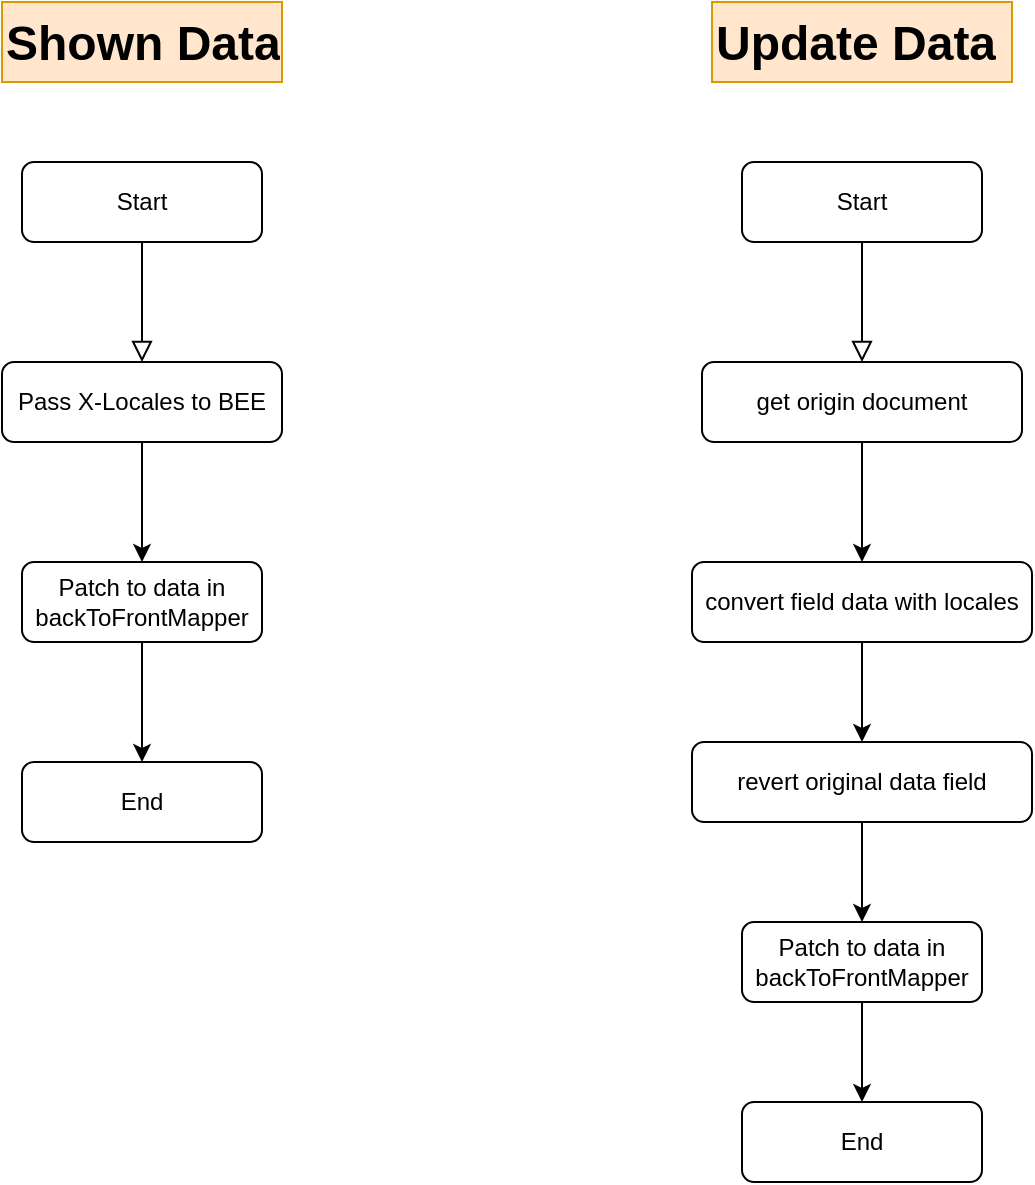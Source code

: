 <mxfile version="28.2.5">
  <diagram id="C5RBs43oDa-KdzZeNtuy" name="Page-1">
    <mxGraphModel dx="1234" dy="708" grid="1" gridSize="10" guides="1" tooltips="1" connect="1" arrows="1" fold="1" page="1" pageScale="1" pageWidth="827" pageHeight="1169" math="0" shadow="0">
      <root>
        <mxCell id="WIyWlLk6GJQsqaUBKTNV-0" />
        <mxCell id="WIyWlLk6GJQsqaUBKTNV-1" parent="WIyWlLk6GJQsqaUBKTNV-0" />
        <mxCell id="WIyWlLk6GJQsqaUBKTNV-2" value="" style="rounded=0;html=1;jettySize=auto;orthogonalLoop=1;fontSize=11;endArrow=block;endFill=0;endSize=8;strokeWidth=1;shadow=0;labelBackgroundColor=none;edgeStyle=orthogonalEdgeStyle;" parent="WIyWlLk6GJQsqaUBKTNV-1" source="WIyWlLk6GJQsqaUBKTNV-3" target="WIyWlLk6GJQsqaUBKTNV-7" edge="1">
          <mxGeometry relative="1" as="geometry">
            <mxPoint x="220" y="170" as="targetPoint" />
            <Array as="points" />
          </mxGeometry>
        </mxCell>
        <mxCell id="WIyWlLk6GJQsqaUBKTNV-3" value="Start" style="rounded=1;whiteSpace=wrap;html=1;fontSize=12;glass=0;strokeWidth=1;shadow=0;" parent="WIyWlLk6GJQsqaUBKTNV-1" vertex="1">
          <mxGeometry x="160" y="80" width="120" height="40" as="geometry" />
        </mxCell>
        <mxCell id="LxIwgNggHM6nwmTSBy8e-1" value="" style="edgeStyle=orthogonalEdgeStyle;rounded=0;orthogonalLoop=1;jettySize=auto;html=1;" edge="1" parent="WIyWlLk6GJQsqaUBKTNV-1" source="WIyWlLk6GJQsqaUBKTNV-7" target="LxIwgNggHM6nwmTSBy8e-0">
          <mxGeometry relative="1" as="geometry" />
        </mxCell>
        <mxCell id="WIyWlLk6GJQsqaUBKTNV-7" value="Pass X-Locales to BEE" style="rounded=1;whiteSpace=wrap;html=1;fontSize=12;glass=0;strokeWidth=1;shadow=0;" parent="WIyWlLk6GJQsqaUBKTNV-1" vertex="1">
          <mxGeometry x="150" y="180" width="140" height="40" as="geometry" />
        </mxCell>
        <mxCell id="WIyWlLk6GJQsqaUBKTNV-11" value="End" style="rounded=1;whiteSpace=wrap;html=1;fontSize=12;glass=0;strokeWidth=1;shadow=0;" parent="WIyWlLk6GJQsqaUBKTNV-1" vertex="1">
          <mxGeometry x="160" y="380" width="120" height="40" as="geometry" />
        </mxCell>
        <mxCell id="LxIwgNggHM6nwmTSBy8e-2" value="" style="edgeStyle=orthogonalEdgeStyle;rounded=0;orthogonalLoop=1;jettySize=auto;html=1;" edge="1" parent="WIyWlLk6GJQsqaUBKTNV-1" source="LxIwgNggHM6nwmTSBy8e-0" target="WIyWlLk6GJQsqaUBKTNV-11">
          <mxGeometry relative="1" as="geometry" />
        </mxCell>
        <mxCell id="LxIwgNggHM6nwmTSBy8e-0" value="Patch to data in backToFrontMapper" style="rounded=1;whiteSpace=wrap;html=1;fontSize=12;glass=0;strokeWidth=1;shadow=0;" vertex="1" parent="WIyWlLk6GJQsqaUBKTNV-1">
          <mxGeometry x="160" y="280" width="120" height="40" as="geometry" />
        </mxCell>
        <mxCell id="LxIwgNggHM6nwmTSBy8e-3" value="" style="rounded=0;html=1;jettySize=auto;orthogonalLoop=1;fontSize=11;endArrow=block;endFill=0;endSize=8;strokeWidth=1;shadow=0;labelBackgroundColor=none;edgeStyle=orthogonalEdgeStyle;" edge="1" parent="WIyWlLk6GJQsqaUBKTNV-1" source="LxIwgNggHM6nwmTSBy8e-4" target="LxIwgNggHM6nwmTSBy8e-6">
          <mxGeometry relative="1" as="geometry">
            <mxPoint x="580" y="170" as="targetPoint" />
            <Array as="points" />
          </mxGeometry>
        </mxCell>
        <mxCell id="LxIwgNggHM6nwmTSBy8e-4" value="Start" style="rounded=1;whiteSpace=wrap;html=1;fontSize=12;glass=0;strokeWidth=1;shadow=0;" vertex="1" parent="WIyWlLk6GJQsqaUBKTNV-1">
          <mxGeometry x="520" y="80" width="120" height="40" as="geometry" />
        </mxCell>
        <mxCell id="LxIwgNggHM6nwmTSBy8e-5" value="" style="edgeStyle=orthogonalEdgeStyle;rounded=0;orthogonalLoop=1;jettySize=auto;html=1;" edge="1" parent="WIyWlLk6GJQsqaUBKTNV-1" source="LxIwgNggHM6nwmTSBy8e-12" target="LxIwgNggHM6nwmTSBy8e-9">
          <mxGeometry relative="1" as="geometry">
            <mxPoint x="580" y="520" as="sourcePoint" />
          </mxGeometry>
        </mxCell>
        <mxCell id="LxIwgNggHM6nwmTSBy8e-11" value="" style="edgeStyle=orthogonalEdgeStyle;rounded=0;orthogonalLoop=1;jettySize=auto;html=1;" edge="1" parent="WIyWlLk6GJQsqaUBKTNV-1" source="LxIwgNggHM6nwmTSBy8e-6" target="LxIwgNggHM6nwmTSBy8e-10">
          <mxGeometry relative="1" as="geometry" />
        </mxCell>
        <mxCell id="LxIwgNggHM6nwmTSBy8e-6" value="get origin document" style="rounded=1;whiteSpace=wrap;html=1;fontSize=12;glass=0;strokeWidth=1;shadow=0;" vertex="1" parent="WIyWlLk6GJQsqaUBKTNV-1">
          <mxGeometry x="500" y="180" width="160" height="40" as="geometry" />
        </mxCell>
        <mxCell id="LxIwgNggHM6nwmTSBy8e-7" value="End" style="rounded=1;whiteSpace=wrap;html=1;fontSize=12;glass=0;strokeWidth=1;shadow=0;" vertex="1" parent="WIyWlLk6GJQsqaUBKTNV-1">
          <mxGeometry x="520" y="550" width="120" height="40" as="geometry" />
        </mxCell>
        <mxCell id="LxIwgNggHM6nwmTSBy8e-8" value="" style="edgeStyle=orthogonalEdgeStyle;rounded=0;orthogonalLoop=1;jettySize=auto;html=1;" edge="1" parent="WIyWlLk6GJQsqaUBKTNV-1" source="LxIwgNggHM6nwmTSBy8e-9" target="LxIwgNggHM6nwmTSBy8e-7">
          <mxGeometry relative="1" as="geometry" />
        </mxCell>
        <mxCell id="LxIwgNggHM6nwmTSBy8e-9" value="Patch to data in backToFrontMapper" style="rounded=1;whiteSpace=wrap;html=1;fontSize=12;glass=0;strokeWidth=1;shadow=0;" vertex="1" parent="WIyWlLk6GJQsqaUBKTNV-1">
          <mxGeometry x="520" y="460" width="120" height="40" as="geometry" />
        </mxCell>
        <mxCell id="LxIwgNggHM6nwmTSBy8e-13" style="edgeStyle=orthogonalEdgeStyle;rounded=0;orthogonalLoop=1;jettySize=auto;html=1;exitX=0.5;exitY=1;exitDx=0;exitDy=0;entryX=0.5;entryY=0;entryDx=0;entryDy=0;" edge="1" parent="WIyWlLk6GJQsqaUBKTNV-1" source="LxIwgNggHM6nwmTSBy8e-10" target="LxIwgNggHM6nwmTSBy8e-12">
          <mxGeometry relative="1" as="geometry" />
        </mxCell>
        <mxCell id="LxIwgNggHM6nwmTSBy8e-10" value="convert field data with locales" style="rounded=1;whiteSpace=wrap;html=1;fontSize=12;glass=0;strokeWidth=1;shadow=0;" vertex="1" parent="WIyWlLk6GJQsqaUBKTNV-1">
          <mxGeometry x="495" y="280" width="170" height="40" as="geometry" />
        </mxCell>
        <mxCell id="LxIwgNggHM6nwmTSBy8e-12" value="revert original data field" style="rounded=1;whiteSpace=wrap;html=1;fontSize=12;glass=0;strokeWidth=1;shadow=0;" vertex="1" parent="WIyWlLk6GJQsqaUBKTNV-1">
          <mxGeometry x="495" y="370" width="170" height="40" as="geometry" />
        </mxCell>
        <mxCell id="LxIwgNggHM6nwmTSBy8e-15" value="&lt;h1 style=&quot;margin-top: 0px;&quot;&gt;Shown Data&lt;/h1&gt;" style="text;html=1;whiteSpace=wrap;overflow=hidden;rounded=0;fillColor=#ffe6cc;strokeColor=#d79b00;" vertex="1" parent="WIyWlLk6GJQsqaUBKTNV-1">
          <mxGeometry x="150" width="140" height="40" as="geometry" />
        </mxCell>
        <mxCell id="LxIwgNggHM6nwmTSBy8e-16" value="&lt;h1 style=&quot;margin-top: 0px;&quot;&gt;Update Data&lt;/h1&gt;" style="text;html=1;whiteSpace=wrap;overflow=hidden;rounded=0;fillColor=#ffe6cc;strokeColor=#d79b00;" vertex="1" parent="WIyWlLk6GJQsqaUBKTNV-1">
          <mxGeometry x="505" width="150" height="40" as="geometry" />
        </mxCell>
      </root>
    </mxGraphModel>
  </diagram>
</mxfile>
